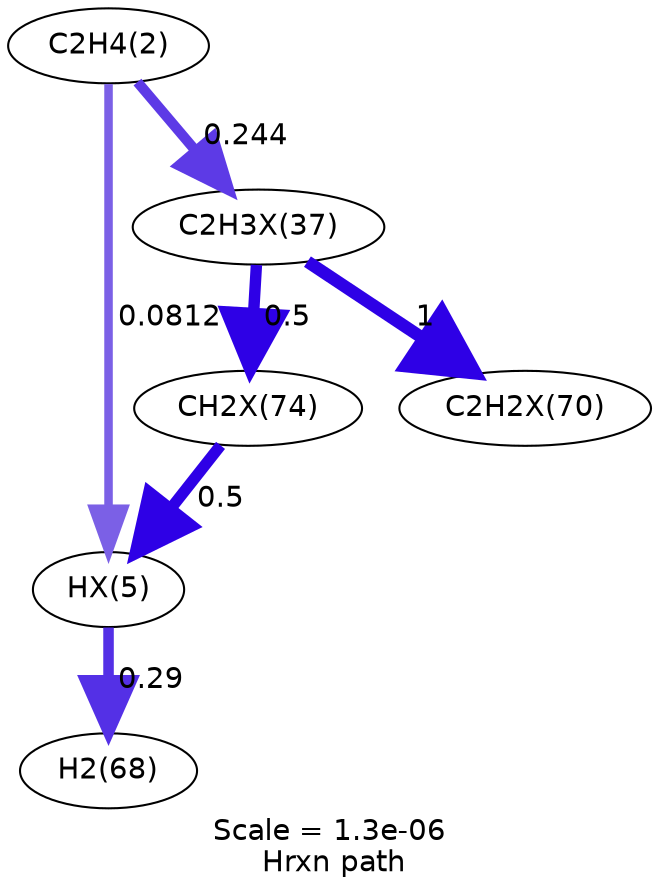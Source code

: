 digraph reaction_paths {
center=1;
s5 -> s12[fontname="Helvetica", style="setlinewidth(4.1)", arrowsize=2.05, color="0.7, 0.581, 0.9"
, label=" 0.0812"];
s5 -> s13[fontname="Helvetica", style="setlinewidth(4.93)", arrowsize=2.47, color="0.7, 0.744, 0.9"
, label=" 0.244"];
s12 -> s8[fontname="Helvetica", style="setlinewidth(5.06)", arrowsize=2.53, color="0.7, 0.79, 0.9"
, label=" 0.29"];
s18 -> s12[fontname="Helvetica", style="setlinewidth(5.48)", arrowsize=2.74, color="0.7, 1, 0.9"
, label=" 0.5"];
s13 -> s18[fontname="Helvetica", style="setlinewidth(5.48)", arrowsize=2.74, color="0.7, 1, 0.9"
, label=" 0.5"];
s13 -> s17[fontname="Helvetica", style="setlinewidth(6)", arrowsize=3, color="0.7, 1.5, 0.9"
, label=" 1"];
s5 [ fontname="Helvetica", label="C2H4(2)"];
s8 [ fontname="Helvetica", label="H2(68)"];
s12 [ fontname="Helvetica", label="HX(5)"];
s13 [ fontname="Helvetica", label="C2H3X(37)"];
s17 [ fontname="Helvetica", label="C2H2X(70)"];
s18 [ fontname="Helvetica", label="CH2X(74)"];
 label = "Scale = 1.3e-06\l Hrxn path";
 fontname = "Helvetica";
}
